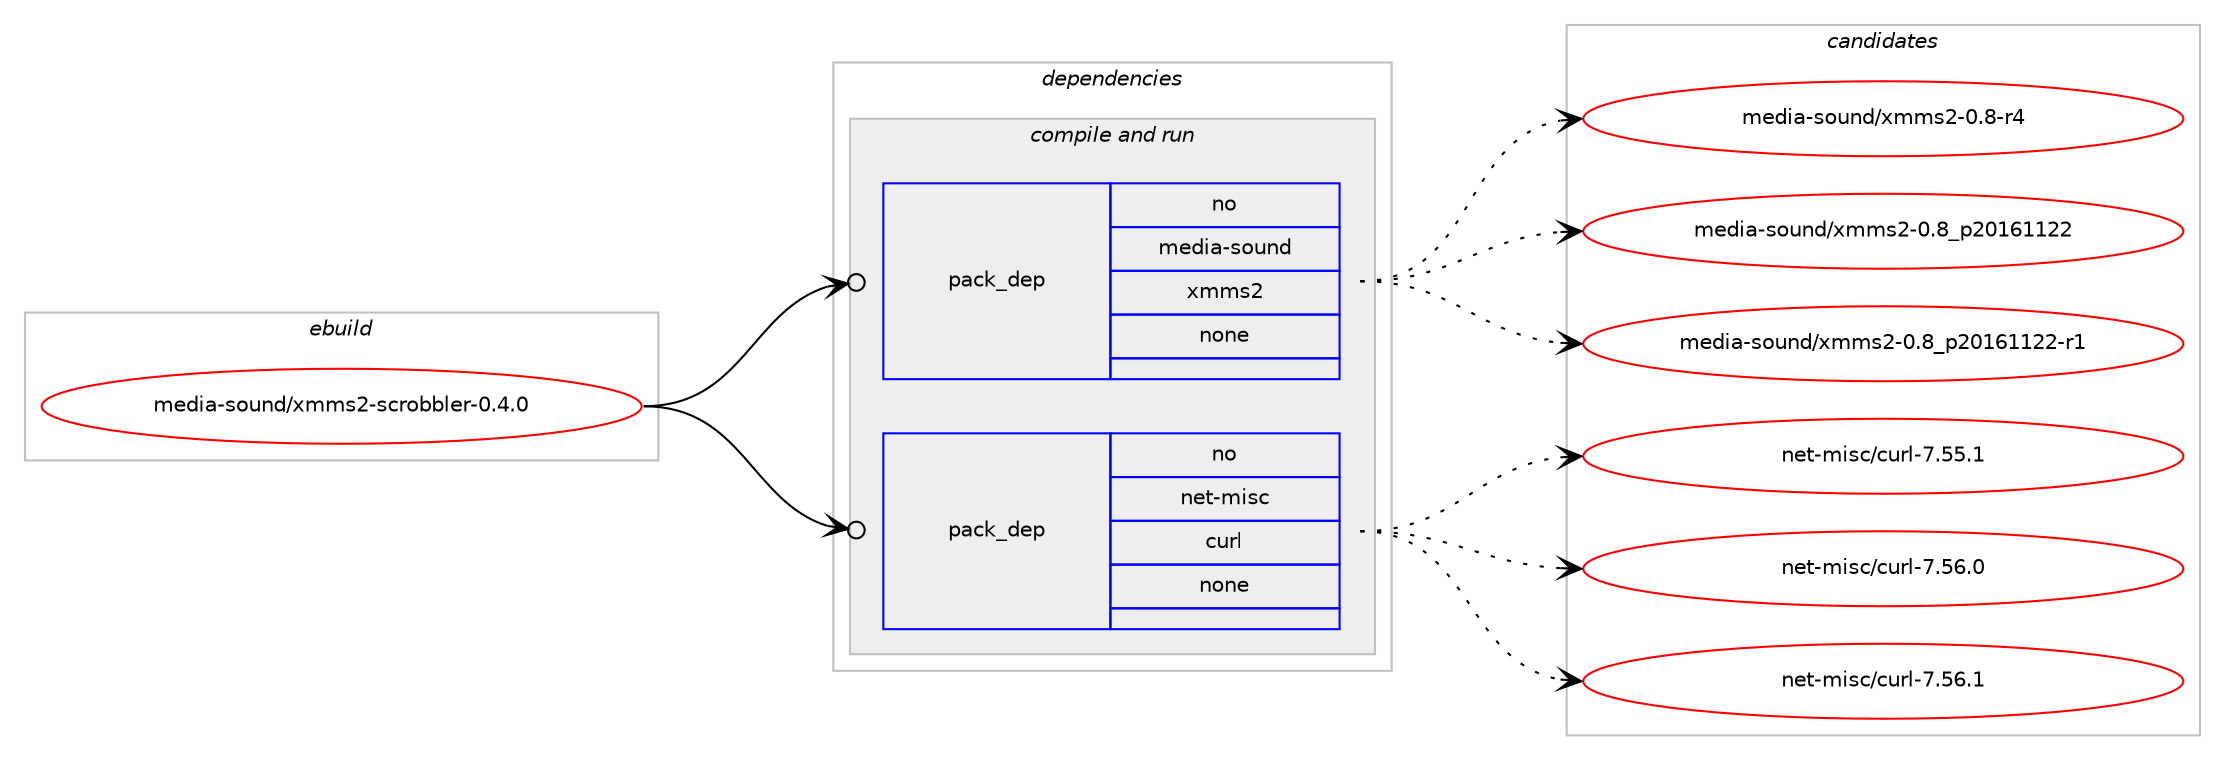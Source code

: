 digraph prolog {

# *************
# Graph options
# *************

newrank=true;
concentrate=true;
compound=true;
graph [rankdir=LR,fontname=Helvetica,fontsize=10,ranksep=1.5];#, ranksep=2.5, nodesep=0.2];
edge  [arrowhead=vee];
node  [fontname=Helvetica,fontsize=10];

# **********
# The ebuild
# **********

subgraph cluster_leftcol {
color=gray;
rank=same;
label=<<i>ebuild</i>>;
id [label="media-sound/xmms2-scrobbler-0.4.0", color=red, width=4, href="../media-sound/xmms2-scrobbler-0.4.0.svg"];
}

# ****************
# The dependencies
# ****************

subgraph cluster_midcol {
color=gray;
label=<<i>dependencies</i>>;
subgraph cluster_compile {
fillcolor="#eeeeee";
style=filled;
label=<<i>compile</i>>;
}
subgraph cluster_compileandrun {
fillcolor="#eeeeee";
style=filled;
label=<<i>compile and run</i>>;
subgraph pack286691 {
dependency388187 [label=<<TABLE BORDER="0" CELLBORDER="1" CELLSPACING="0" CELLPADDING="4" WIDTH="220"><TR><TD ROWSPAN="6" CELLPADDING="30">pack_dep</TD></TR><TR><TD WIDTH="110">no</TD></TR><TR><TD>media-sound</TD></TR><TR><TD>xmms2</TD></TR><TR><TD>none</TD></TR><TR><TD></TD></TR></TABLE>>, shape=none, color=blue];
}
id:e -> dependency388187:w [weight=20,style="solid",arrowhead="odotvee"];
subgraph pack286692 {
dependency388188 [label=<<TABLE BORDER="0" CELLBORDER="1" CELLSPACING="0" CELLPADDING="4" WIDTH="220"><TR><TD ROWSPAN="6" CELLPADDING="30">pack_dep</TD></TR><TR><TD WIDTH="110">no</TD></TR><TR><TD>net-misc</TD></TR><TR><TD>curl</TD></TR><TR><TD>none</TD></TR><TR><TD></TD></TR></TABLE>>, shape=none, color=blue];
}
id:e -> dependency388188:w [weight=20,style="solid",arrowhead="odotvee"];
}
subgraph cluster_run {
fillcolor="#eeeeee";
style=filled;
label=<<i>run</i>>;
}
}

# **************
# The candidates
# **************

subgraph cluster_choices {
rank=same;
color=gray;
label=<<i>candidates</i>>;

subgraph choice286691 {
color=black;
nodesep=1;
choice10910110010597451151111171101004712010910911550454846564511452 [label="media-sound/xmms2-0.8-r4", color=red, width=4,href="../media-sound/xmms2-0.8-r4.svg"];
choice1091011001059745115111117110100471201091091155045484656951125048495449495050 [label="media-sound/xmms2-0.8_p20161122", color=red, width=4,href="../media-sound/xmms2-0.8_p20161122.svg"];
choice10910110010597451151111171101004712010910911550454846569511250484954494950504511449 [label="media-sound/xmms2-0.8_p20161122-r1", color=red, width=4,href="../media-sound/xmms2-0.8_p20161122-r1.svg"];
dependency388187:e -> choice10910110010597451151111171101004712010910911550454846564511452:w [style=dotted,weight="100"];
dependency388187:e -> choice1091011001059745115111117110100471201091091155045484656951125048495449495050:w [style=dotted,weight="100"];
dependency388187:e -> choice10910110010597451151111171101004712010910911550454846569511250484954494950504511449:w [style=dotted,weight="100"];
}
subgraph choice286692 {
color=black;
nodesep=1;
choice1101011164510910511599479911711410845554653534649 [label="net-misc/curl-7.55.1", color=red, width=4,href="../net-misc/curl-7.55.1.svg"];
choice1101011164510910511599479911711410845554653544648 [label="net-misc/curl-7.56.0", color=red, width=4,href="../net-misc/curl-7.56.0.svg"];
choice1101011164510910511599479911711410845554653544649 [label="net-misc/curl-7.56.1", color=red, width=4,href="../net-misc/curl-7.56.1.svg"];
dependency388188:e -> choice1101011164510910511599479911711410845554653534649:w [style=dotted,weight="100"];
dependency388188:e -> choice1101011164510910511599479911711410845554653544648:w [style=dotted,weight="100"];
dependency388188:e -> choice1101011164510910511599479911711410845554653544649:w [style=dotted,weight="100"];
}
}

}
